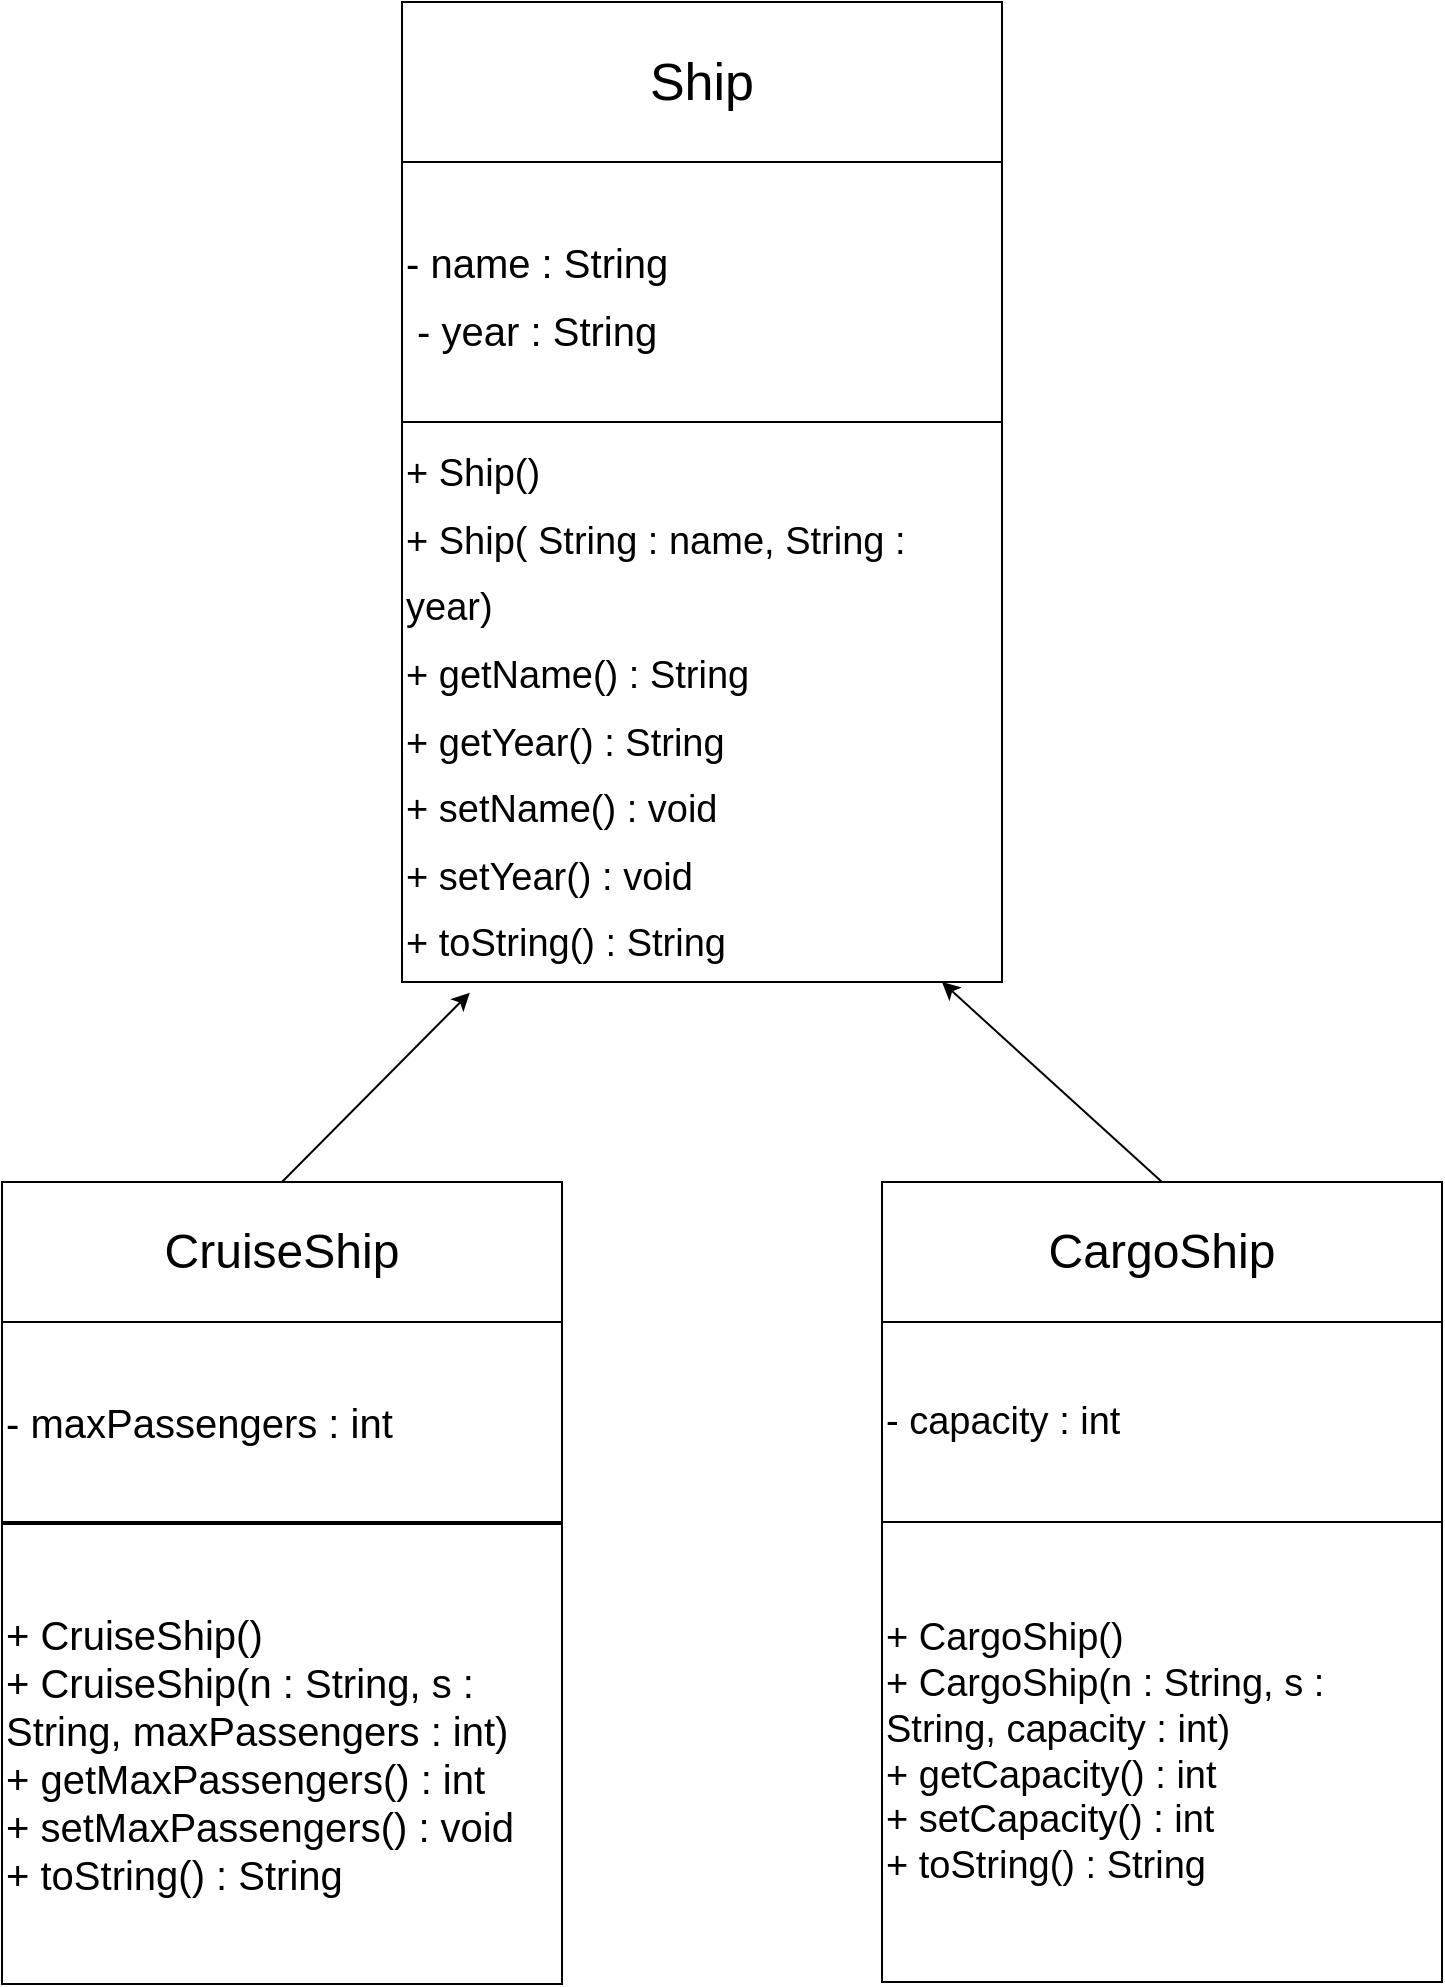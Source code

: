 <mxfile version="20.4.1" type="device"><diagram id="vQ_YReRik66YjVcnGQv1" name="Page-1"><mxGraphModel dx="791" dy="586" grid="1" gridSize="10" guides="1" tooltips="1" connect="1" arrows="1" fold="1" page="1" pageScale="1" pageWidth="850" pageHeight="1100" math="0" shadow="0"><root><mxCell id="0"/><mxCell id="1" parent="0"/><mxCell id="sQEYBazW-iuYkZnIBfBt-1" value="&lt;font style=&quot;font-size: 26px;&quot;&gt;Ship&lt;/font&gt;" style="rounded=0;whiteSpace=wrap;html=1;" vertex="1" parent="1"><mxGeometry x="240" width="300" height="80" as="geometry"/></mxCell><mxCell id="sQEYBazW-iuYkZnIBfBt-2" value="&lt;font style=&quot;font-size: 20px;&quot;&gt;- name : String&lt;br&gt;&amp;nbsp;- year : String&lt;/font&gt;" style="rounded=0;whiteSpace=wrap;html=1;fontSize=28;align=left;" vertex="1" parent="1"><mxGeometry x="240" y="80" width="300" height="130" as="geometry"/></mxCell><mxCell id="sQEYBazW-iuYkZnIBfBt-3" value="&lt;font style=&quot;font-size: 19px;&quot;&gt;+ Ship()&lt;br&gt;+ Ship( String : name, String : year)&lt;br&gt;+ getName() : String&lt;br&gt;+ getYear() : String&lt;br&gt;+ setName() : void&lt;br&gt;+ setYear() : void&lt;br&gt;+ toString() : String&lt;br&gt;&lt;/font&gt;" style="rounded=0;whiteSpace=wrap;html=1;fontSize=28;align=left;" vertex="1" parent="1"><mxGeometry x="240" y="210" width="300" height="280" as="geometry"/></mxCell><mxCell id="sQEYBazW-iuYkZnIBfBt-4" value="&lt;font style=&quot;font-size: 24px;&quot;&gt;CruiseShip&lt;/font&gt;" style="rounded=0;whiteSpace=wrap;html=1;fontSize=16;" vertex="1" parent="1"><mxGeometry x="40" y="590" width="280" height="70" as="geometry"/></mxCell><mxCell id="sQEYBazW-iuYkZnIBfBt-5" value="&lt;font style=&quot;font-size: 20px;&quot;&gt;- maxPassengers : int&lt;/font&gt;" style="rounded=0;whiteSpace=wrap;html=1;fontSize=24;align=left;" vertex="1" parent="1"><mxGeometry x="40" y="660" width="280" height="100" as="geometry"/></mxCell><mxCell id="sQEYBazW-iuYkZnIBfBt-6" value="+ CruiseShip()&lt;br&gt;+ CruiseShip(n : String, s : String, maxPassengers : int)&lt;br&gt;+ getMaxPassengers() : int&lt;br&gt;+ setMaxPassengers() : void&amp;nbsp;&lt;br&gt;+ toString() : String" style="rounded=0;whiteSpace=wrap;html=1;fontSize=20;align=left;" vertex="1" parent="1"><mxGeometry x="40" y="761" width="280" height="230" as="geometry"/></mxCell><mxCell id="sQEYBazW-iuYkZnIBfBt-9" value="" style="endArrow=classic;html=1;rounded=0;fontSize=19;exitX=0.5;exitY=0;exitDx=0;exitDy=0;entryX=0.113;entryY=1.019;entryDx=0;entryDy=0;entryPerimeter=0;" edge="1" parent="1" source="sQEYBazW-iuYkZnIBfBt-4" target="sQEYBazW-iuYkZnIBfBt-3"><mxGeometry width="50" height="50" relative="1" as="geometry"><mxPoint x="150" y="590" as="sourcePoint"/><mxPoint x="200" y="540" as="targetPoint"/></mxGeometry></mxCell><mxCell id="sQEYBazW-iuYkZnIBfBt-10" value="&lt;span style=&quot;font-size: 24px;&quot;&gt;CargoShip&lt;/span&gt;" style="rounded=0;whiteSpace=wrap;html=1;fontSize=16;" vertex="1" parent="1"><mxGeometry x="480" y="590" width="280" height="70" as="geometry"/></mxCell><mxCell id="sQEYBazW-iuYkZnIBfBt-11" value="- capacity : int" style="rounded=0;whiteSpace=wrap;html=1;fontSize=19;align=left;" vertex="1" parent="1"><mxGeometry x="480" y="660" width="280" height="100" as="geometry"/></mxCell><mxCell id="sQEYBazW-iuYkZnIBfBt-12" value="+ CargoShip()&lt;br&gt;+ CargoShip(n : String, s : String, capacity : int)&lt;br&gt;+ getCapacity() : int&lt;br&gt;+ setCapacity() : int&lt;br&gt;+ toString() : String" style="rounded=0;whiteSpace=wrap;html=1;fontSize=19;align=left;" vertex="1" parent="1"><mxGeometry x="480" y="760" width="280" height="230" as="geometry"/></mxCell><mxCell id="sQEYBazW-iuYkZnIBfBt-13" value="" style="endArrow=classic;html=1;rounded=0;fontSize=19;exitX=0.5;exitY=0;exitDx=0;exitDy=0;" edge="1" parent="1" source="sQEYBazW-iuYkZnIBfBt-10"><mxGeometry width="50" height="50" relative="1" as="geometry"><mxPoint x="660" y="580" as="sourcePoint"/><mxPoint x="510" y="490" as="targetPoint"/></mxGeometry></mxCell></root></mxGraphModel></diagram></mxfile>